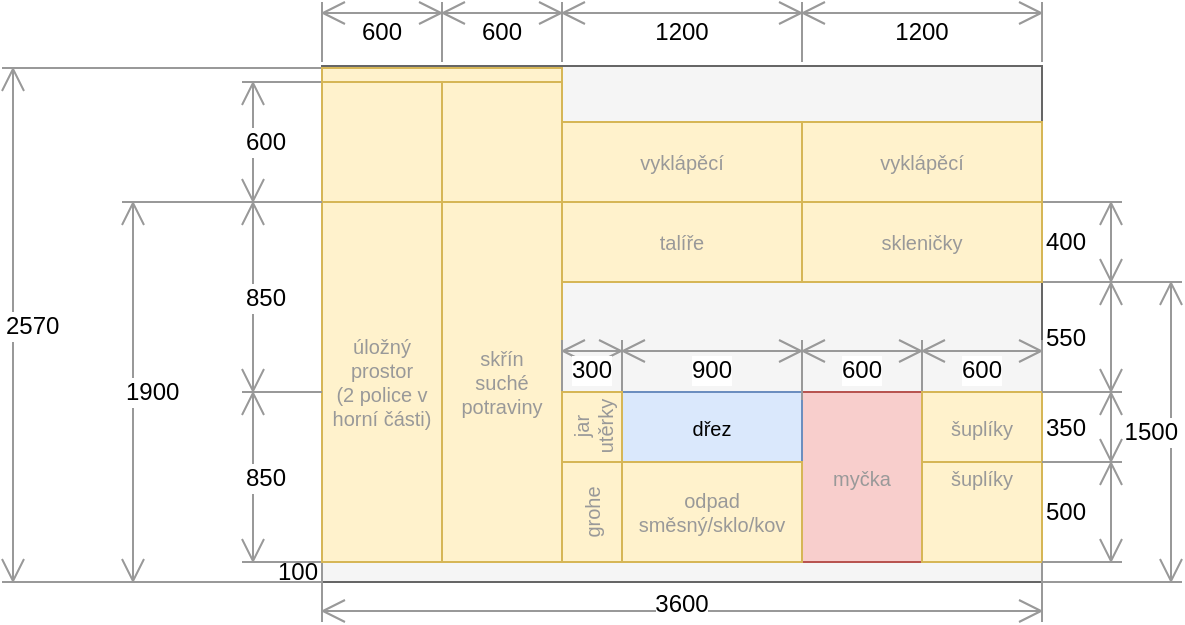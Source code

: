 <mxfile version="20.3.0" type="device"><diagram id="vtQquzI4iVmjjQQ1tL-T" name="Page-1"><mxGraphModel dx="971" dy="581" grid="1" gridSize="10" guides="1" tooltips="1" connect="1" arrows="1" fold="1" page="1" pageScale="1" pageWidth="1600" pageHeight="900" math="0" shadow="0"><root><mxCell id="0"/><mxCell id="1" parent="0"/><mxCell id="thXdoWXULZ0o-IUbp3jS-1" value="" style="rounded=0;whiteSpace=wrap;html=1;strokeColor=#666666;fillColor=#f5f5f5;fontColor=#333333;" parent="1" vertex="1"><mxGeometry x="360" y="332" width="360" height="250" as="geometry"/></mxCell><mxCell id="thXdoWXULZ0o-IUbp3jS-2" value="" style="rounded=0;whiteSpace=wrap;html=1;fillColor=#f5f5f5;fontColor=#333333;strokeColor=#666666;" parent="1" vertex="1"><mxGeometry x="360" y="580" width="360" height="10" as="geometry"/></mxCell><mxCell id="thXdoWXULZ0o-IUbp3jS-5" value="100" style="shape=dimension;direction=south;whiteSpace=wrap;html=1;align=right;points=[];verticalAlign=middle;labelBackgroundColor=#ffffff;strokeColor=none;" parent="1" vertex="1"><mxGeometry x="320" y="580" width="40" height="10" as="geometry"/></mxCell><mxCell id="thXdoWXULZ0o-IUbp3jS-6" value="850" style="shape=dimension;direction=south;whiteSpace=wrap;html=1;align=left;points=[];verticalAlign=middle;labelBackgroundColor=#ffffff;strokeColor=#999999;" parent="1" vertex="1"><mxGeometry x="320" y="495" width="40" height="85" as="geometry"/></mxCell><mxCell id="thXdoWXULZ0o-IUbp3jS-9" value="400" style="shape=dimension;direction=south;whiteSpace=wrap;html=1;align=left;points=[];verticalAlign=middle;labelBackgroundColor=#ffffff;strokeColor=#999999;flipV=1;flipH=1;" parent="1" vertex="1"><mxGeometry x="720" y="400" width="40" height="40" as="geometry"/></mxCell><mxCell id="thXdoWXULZ0o-IUbp3jS-10" value="1500" style="shape=dimension;direction=south;whiteSpace=wrap;html=1;align=right;points=[];verticalAlign=middle;labelBackgroundColor=#ffffff;strokeColor=#999999;flipV=1;flipH=1;" parent="1" vertex="1"><mxGeometry x="720" y="440" width="70" height="150" as="geometry"/></mxCell><mxCell id="thXdoWXULZ0o-IUbp3jS-18" value="myčka" style="rounded=0;whiteSpace=wrap;html=1;fillColor=#f8cecc;strokeColor=#b85450;fontColor=#999999;fontSize=10;" parent="1" vertex="1"><mxGeometry x="600" y="495" width="60" height="85" as="geometry"/></mxCell><mxCell id="thXdoWXULZ0o-IUbp3jS-27" value="3600" style="shape=dimension;direction=east;whiteSpace=wrap;html=1;align=center;points=[];verticalAlign=bottom;spacingTop=-8;labelBackgroundColor=#ffffff;strokeColor=#999999;" parent="1" vertex="1"><mxGeometry x="360" y="575" width="360" height="35" as="geometry"/></mxCell><mxCell id="thXdoWXULZ0o-IUbp3jS-28" value="600" style="shape=dimension;direction=west;whiteSpace=wrap;html=1;align=center;points=[];verticalAlign=middle;labelBackgroundColor=#ffffff;strokeColor=#999999;" parent="1" vertex="1"><mxGeometry x="360" y="300" width="60" height="30" as="geometry"/></mxCell><mxCell id="lBgfPsxpE6XtXHmG1YXQ-6" value="dřez" style="rounded=0;whiteSpace=wrap;html=1;fillColor=#dae8fc;strokeColor=#6c8ebf;fontSize=10;" parent="1" vertex="1"><mxGeometry x="510" y="495" width="90" height="35" as="geometry"/></mxCell><mxCell id="CoCsG3FDVFkP_OS7hLHG-1" value="550" style="shape=dimension;direction=south;whiteSpace=wrap;html=1;align=left;points=[];verticalAlign=middle;labelBackgroundColor=#ffffff;strokeColor=#999999;flipV=1;flipH=1;" parent="1" vertex="1"><mxGeometry x="720" y="440" width="40" height="55" as="geometry"/></mxCell><mxCell id="CoCsG3FDVFkP_OS7hLHG-19" value="talíře" style="rounded=0;whiteSpace=wrap;html=1;fillColor=#fff2cc;strokeColor=#d6b656;fontColor=#999999;fontSize=10;" parent="1" vertex="1"><mxGeometry x="480" y="400" width="120" height="40" as="geometry"/></mxCell><mxCell id="W2GsgO2ypqlRg9grx4VN-1" value="2570" style="shape=dimension;direction=south;whiteSpace=wrap;html=1;align=left;points=[];verticalAlign=middle;labelBackgroundColor=#ffffff;strokeColor=#999999;" parent="1" vertex="1"><mxGeometry x="200" y="333" width="160" height="257" as="geometry"/></mxCell><mxCell id="W2GsgO2ypqlRg9grx4VN-10" value="1900" style="shape=dimension;direction=south;whiteSpace=wrap;html=1;align=left;points=[];verticalAlign=middle;labelBackgroundColor=#ffffff;strokeColor=#999999;" parent="1" vertex="1"><mxGeometry x="260" y="400" width="70" height="190" as="geometry"/></mxCell><mxCell id="W2GsgO2ypqlRg9grx4VN-11" value="600" style="shape=dimension;direction=south;whiteSpace=wrap;html=1;align=left;points=[];verticalAlign=middle;labelBackgroundColor=#ffffff;strokeColor=#999999;" parent="1" vertex="1"><mxGeometry x="320" y="340" width="40" height="60" as="geometry"/></mxCell><mxCell id="ozMpOl1KnX4KRGzU88ai-1" value="úložný prostor&lt;br&gt;(2 police v horní části)" style="rounded=0;whiteSpace=wrap;html=1;fillColor=#fff2cc;strokeColor=#d6b656;labelBackgroundColor=none;fontColor=#999999;fontSize=10;" parent="1" vertex="1"><mxGeometry x="360" y="400" width="60" height="180" as="geometry"/></mxCell><mxCell id="ozMpOl1KnX4KRGzU88ai-38" value="" style="rounded=0;whiteSpace=wrap;html=1;fillColor=#fff2cc;strokeColor=#d6b656;" parent="1" vertex="1"><mxGeometry x="420" y="340" width="60" height="60" as="geometry"/></mxCell><mxCell id="ozMpOl1KnX4KRGzU88ai-41" value="skřín&lt;br style=&quot;font-size: 10px;&quot;&gt;suché&lt;br style=&quot;font-size: 10px;&quot;&gt;potraviny" style="rounded=0;whiteSpace=wrap;html=1;fillColor=#fff2cc;strokeColor=#d6b656;fontColor=#999999;fontSize=10;" parent="1" vertex="1"><mxGeometry x="420" y="400" width="60" height="180" as="geometry"/></mxCell><mxCell id="ozMpOl1KnX4KRGzU88ai-44" value="600" style="shape=dimension;direction=west;whiteSpace=wrap;html=1;align=center;points=[];verticalAlign=middle;labelBackgroundColor=#ffffff;strokeColor=#999999;" parent="1" vertex="1"><mxGeometry x="420" y="300" width="60" height="30" as="geometry"/></mxCell><mxCell id="ozMpOl1KnX4KRGzU88ai-47" value="1200" style="shape=dimension;direction=west;whiteSpace=wrap;html=1;align=center;points=[];verticalAlign=middle;labelBackgroundColor=#ffffff;strokeColor=#999999;" parent="1" vertex="1"><mxGeometry x="600" y="300" width="120" height="30" as="geometry"/></mxCell><mxCell id="ozMpOl1KnX4KRGzU88ai-48" value="1200" style="shape=dimension;direction=west;whiteSpace=wrap;html=1;align=center;points=[];verticalAlign=middle;labelBackgroundColor=#ffffff;strokeColor=#999999;" parent="1" vertex="1"><mxGeometry x="480" y="300" width="120" height="30" as="geometry"/></mxCell><mxCell id="ozMpOl1KnX4KRGzU88ai-49" value="&lt;span style=&quot;color: rgb(153, 153, 153); font-size: 10px;&quot;&gt;vyklápěcí&lt;/span&gt;" style="rounded=0;whiteSpace=wrap;html=1;fillColor=#fff2cc;strokeColor=#d6b656;fontSize=10;" parent="1" vertex="1"><mxGeometry x="600" y="360" width="120" height="40" as="geometry"/></mxCell><mxCell id="ozMpOl1KnX4KRGzU88ai-50" value="&lt;span style=&quot;color: rgb(153, 153, 153); font-size: 10px;&quot;&gt;skleničky&lt;/span&gt;" style="rounded=0;whiteSpace=wrap;html=1;fillColor=#fff2cc;strokeColor=#d6b656;fontSize=10;" parent="1" vertex="1"><mxGeometry x="600" y="400" width="120" height="40" as="geometry"/></mxCell><mxCell id="ozMpOl1KnX4KRGzU88ai-51" value="šuplíky" style="rounded=0;whiteSpace=wrap;html=1;fillColor=#fff2cc;strokeColor=#d6b656;fontColor=#999999;fontSize=10;" parent="1" vertex="1"><mxGeometry x="660" y="495" width="60" height="85" as="geometry"/></mxCell><mxCell id="VXgPkLBwRGEs_l4merzi-1" value="" style="rounded=0;whiteSpace=wrap;html=1;fillColor=#fff2cc;strokeColor=#d6b656;" parent="1" vertex="1"><mxGeometry x="360" y="333" width="120" height="7" as="geometry"/></mxCell><mxCell id="GU01DGjvAPMaQzZqKn22-2" value="odpad&lt;br style=&quot;font-size: 10px;&quot;&gt;směsný/sklo/kov" style="rounded=0;whiteSpace=wrap;html=1;fillColor=#fff2cc;strokeColor=#d6b656;fontColor=#999999;fontSize=10;" parent="1" vertex="1"><mxGeometry x="510" y="530" width="90" height="50" as="geometry"/></mxCell><mxCell id="-hpQdyTwwJ4RbNctu1EN-2" value="&lt;font color=&quot;#999999&quot; style=&quot;font-size: 10px;&quot;&gt;grohe&lt;/font&gt;" style="rounded=0;whiteSpace=wrap;html=1;fillColor=#fff2cc;strokeColor=#d6b656;horizontal=0;fontSize=10;" parent="1" vertex="1"><mxGeometry x="480" y="530" width="30" height="50" as="geometry"/></mxCell><mxCell id="-hpQdyTwwJ4RbNctu1EN-4" value="900" style="shape=dimension;direction=west;whiteSpace=wrap;html=1;align=center;points=[];verticalAlign=middle;labelBackgroundColor=#ffffff;strokeColor=#999999;" parent="1" vertex="1"><mxGeometry x="510" y="469" width="90" height="30" as="geometry"/></mxCell><mxCell id="CoCsG3FDVFkP_OS7hLHG-18" value="vyklápěcí" style="rounded=0;whiteSpace=wrap;html=1;fillColor=#fff2cc;strokeColor=#d6b656;fontColor=#999999;fontSize=10;" parent="1" vertex="1"><mxGeometry x="480" y="360" width="120" height="40" as="geometry"/></mxCell><mxCell id="-hpQdyTwwJ4RbNctu1EN-5" value="500" style="shape=dimension;direction=south;whiteSpace=wrap;html=1;align=left;points=[];verticalAlign=middle;labelBackgroundColor=#ffffff;strokeColor=#999999;flipH=1;" parent="1" vertex="1"><mxGeometry x="720" y="530" width="40" height="50" as="geometry"/></mxCell><mxCell id="-hpQdyTwwJ4RbNctu1EN-6" value="600" style="shape=dimension;direction=west;whiteSpace=wrap;html=1;align=center;points=[];verticalAlign=middle;labelBackgroundColor=#ffffff;strokeColor=#999999;" parent="1" vertex="1"><mxGeometry x="600" y="469" width="60" height="30" as="geometry"/></mxCell><mxCell id="-hpQdyTwwJ4RbNctu1EN-7" value="600" style="shape=dimension;direction=west;whiteSpace=wrap;html=1;align=center;points=[];verticalAlign=middle;labelBackgroundColor=#ffffff;strokeColor=#999999;" parent="1" vertex="1"><mxGeometry x="660" y="469" width="60" height="30" as="geometry"/></mxCell><mxCell id="-hpQdyTwwJ4RbNctu1EN-8" value="" style="rounded=0;whiteSpace=wrap;html=1;fillColor=#fff2cc;strokeColor=#d6b656;" parent="1" vertex="1"><mxGeometry x="360" y="340" width="60" height="60" as="geometry"/></mxCell><mxCell id="-hpQdyTwwJ4RbNctu1EN-9" value="850" style="shape=dimension;direction=south;whiteSpace=wrap;html=1;align=left;points=[];verticalAlign=middle;labelBackgroundColor=#ffffff;strokeColor=#999999;" parent="1" vertex="1"><mxGeometry x="320" y="400" width="40" height="95" as="geometry"/></mxCell><mxCell id="-hpQdyTwwJ4RbNctu1EN-11" value="šuplíky" style="rounded=0;whiteSpace=wrap;html=1;fillColor=#fff2cc;strokeColor=#d6b656;fontColor=#999999;fontSize=10;" parent="1" vertex="1"><mxGeometry x="660" y="495" width="60" height="35" as="geometry"/></mxCell><mxCell id="-hpQdyTwwJ4RbNctu1EN-12" value="350" style="shape=dimension;direction=south;whiteSpace=wrap;html=1;align=left;points=[];verticalAlign=middle;labelBackgroundColor=#ffffff;strokeColor=#999999;flipH=1;" parent="1" vertex="1"><mxGeometry x="720" y="495" width="40" height="35" as="geometry"/></mxCell><mxCell id="VnXxawqz34XSzEqvyd3l-1" value="300" style="shape=dimension;direction=west;whiteSpace=wrap;html=1;align=center;points=[];verticalAlign=middle;labelBackgroundColor=#ffffff;strokeColor=#999999;" vertex="1" parent="1"><mxGeometry x="480" y="469" width="30" height="30" as="geometry"/></mxCell><mxCell id="VnXxawqz34XSzEqvyd3l-2" value="&lt;font color=&quot;#999999&quot; style=&quot;font-size: 10px;&quot;&gt;jar&lt;br&gt;utěrky&lt;br&gt;&lt;/font&gt;" style="rounded=0;whiteSpace=wrap;html=1;fillColor=#fff2cc;strokeColor=#d6b656;horizontal=0;fontSize=10;" vertex="1" parent="1"><mxGeometry x="480" y="495" width="30" height="35" as="geometry"/></mxCell></root></mxGraphModel></diagram></mxfile>